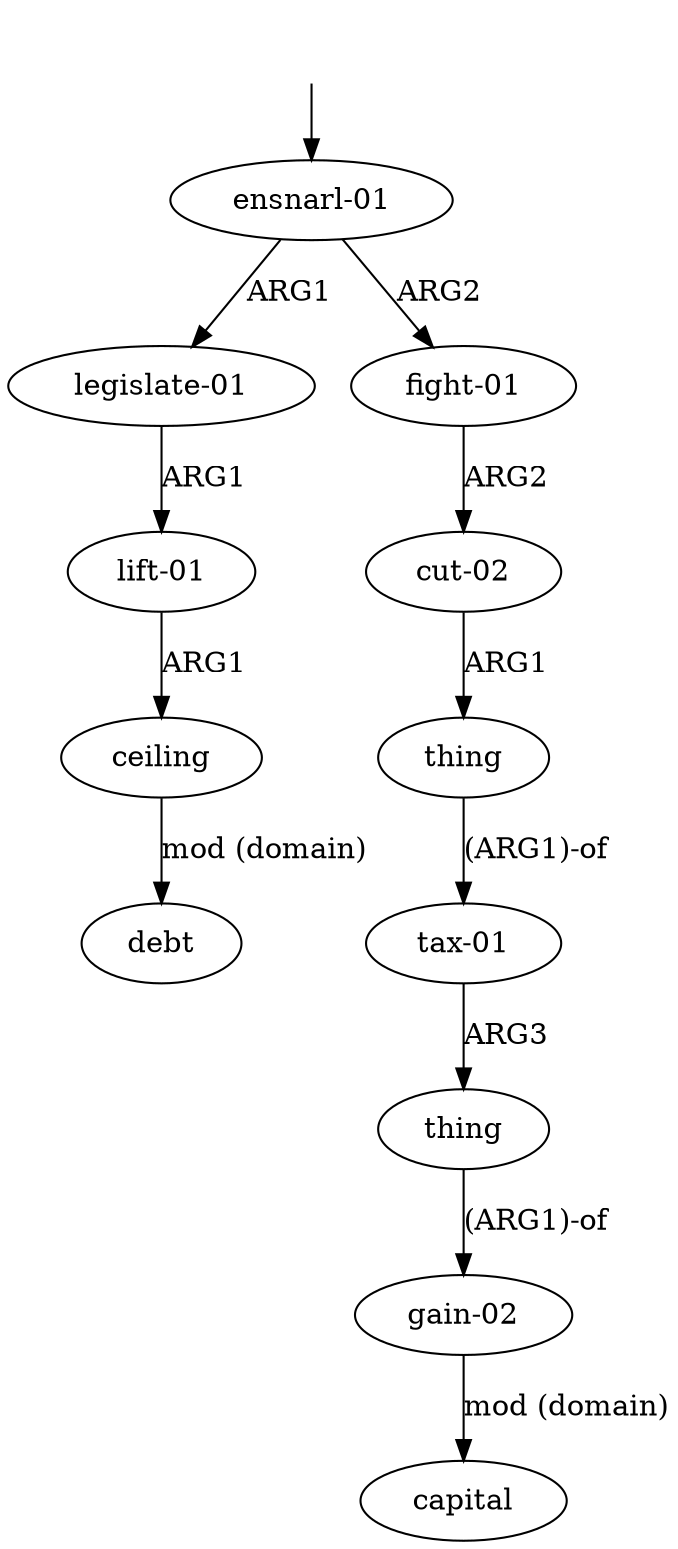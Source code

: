 digraph "20008004" {
  top [ style=invis ];
  top -> 0;
  0 [ label=<<table align="center" border="0" cellspacing="0"><tr><td colspan="2">ensnarl-01</td></tr></table>> ];
  1 [ label=<<table align="center" border="0" cellspacing="0"><tr><td colspan="2">legislate-01</td></tr></table>> ];
  2 [ label=<<table align="center" border="0" cellspacing="0"><tr><td colspan="2">lift-01</td></tr></table>> ];
  3 [ label=<<table align="center" border="0" cellspacing="0"><tr><td colspan="2">ceiling</td></tr></table>> ];
  4 [ label=<<table align="center" border="0" cellspacing="0"><tr><td colspan="2">debt</td></tr></table>> ];
  5 [ label=<<table align="center" border="0" cellspacing="0"><tr><td colspan="2">fight-01</td></tr></table>> ];
  6 [ label=<<table align="center" border="0" cellspacing="0"><tr><td colspan="2">cut-02</td></tr></table>> ];
  7 [ label=<<table align="center" border="0" cellspacing="0"><tr><td colspan="2">thing</td></tr></table>> ];
  8 [ label=<<table align="center" border="0" cellspacing="0"><tr><td colspan="2">tax-01</td></tr></table>> ];
  9 [ label=<<table align="center" border="0" cellspacing="0"><tr><td colspan="2">thing</td></tr></table>> ];
  10 [ label=<<table align="center" border="0" cellspacing="0"><tr><td colspan="2">gain-02</td></tr></table>> ];
  11 [ label=<<table align="center" border="0" cellspacing="0"><tr><td colspan="2">capital</td></tr></table>> ];
  10 -> 11 [ label="mod (domain)" ];
  5 -> 6 [ label="ARG2" ];
  7 -> 8 [ label="(ARG1)-of" ];
  8 -> 9 [ label="ARG3" ];
  0 -> 1 [ label="ARG1" ];
  0 -> 5 [ label="ARG2" ];
  1 -> 2 [ label="ARG1" ];
  9 -> 10 [ label="(ARG1)-of" ];
  2 -> 3 [ label="ARG1" ];
  3 -> 4 [ label="mod (domain)" ];
  6 -> 7 [ label="ARG1" ];
}

